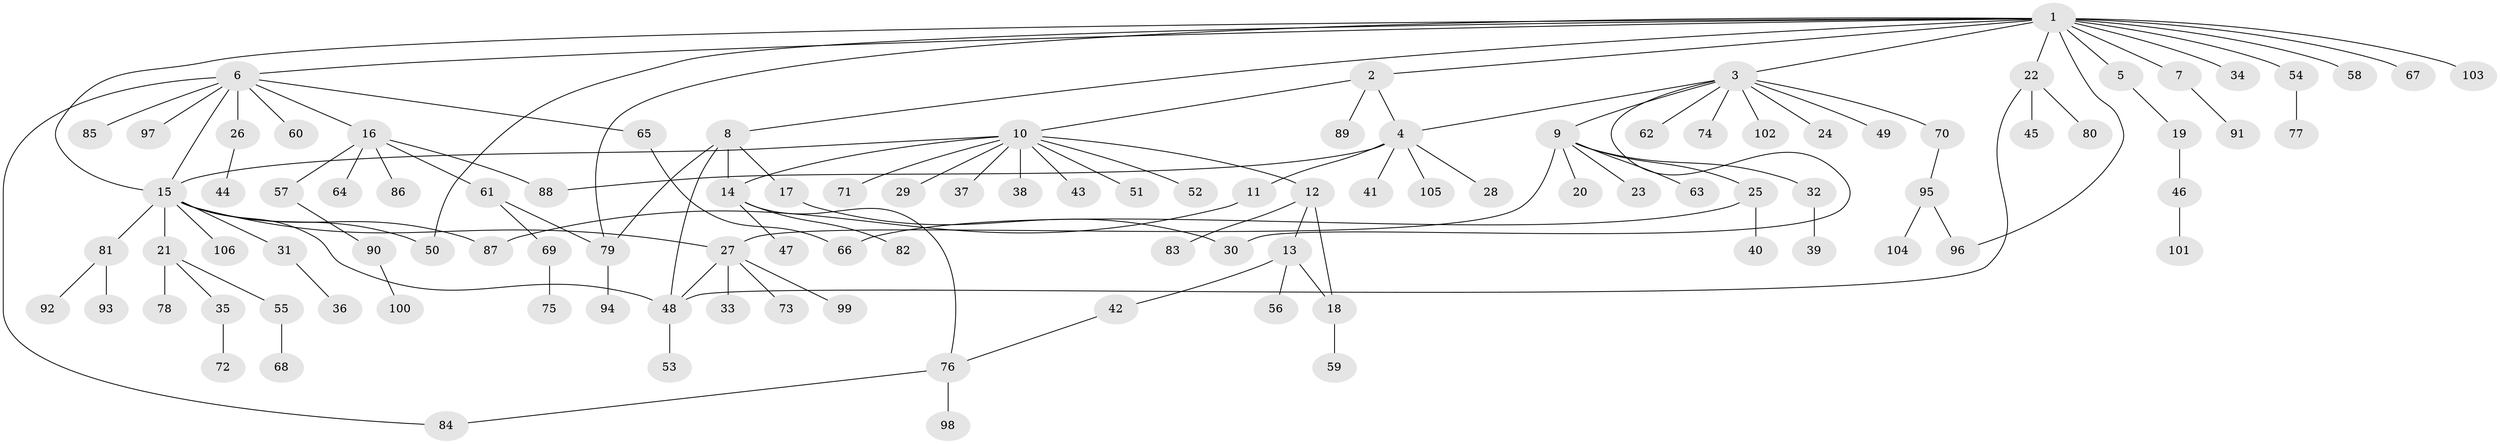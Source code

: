 // coarse degree distribution, {8: 0.0625, 7: 0.03125, 6: 0.03125, 1: 0.3125, 4: 0.09375, 5: 0.03125, 2: 0.25, 3: 0.15625, 9: 0.03125}
// Generated by graph-tools (version 1.1) at 2025/50/03/04/25 22:50:16]
// undirected, 106 vertices, 124 edges
graph export_dot {
  node [color=gray90,style=filled];
  1;
  2;
  3;
  4;
  5;
  6;
  7;
  8;
  9;
  10;
  11;
  12;
  13;
  14;
  15;
  16;
  17;
  18;
  19;
  20;
  21;
  22;
  23;
  24;
  25;
  26;
  27;
  28;
  29;
  30;
  31;
  32;
  33;
  34;
  35;
  36;
  37;
  38;
  39;
  40;
  41;
  42;
  43;
  44;
  45;
  46;
  47;
  48;
  49;
  50;
  51;
  52;
  53;
  54;
  55;
  56;
  57;
  58;
  59;
  60;
  61;
  62;
  63;
  64;
  65;
  66;
  67;
  68;
  69;
  70;
  71;
  72;
  73;
  74;
  75;
  76;
  77;
  78;
  79;
  80;
  81;
  82;
  83;
  84;
  85;
  86;
  87;
  88;
  89;
  90;
  91;
  92;
  93;
  94;
  95;
  96;
  97;
  98;
  99;
  100;
  101;
  102;
  103;
  104;
  105;
  106;
  1 -- 2;
  1 -- 3;
  1 -- 5;
  1 -- 6;
  1 -- 7;
  1 -- 8;
  1 -- 15;
  1 -- 22;
  1 -- 34;
  1 -- 50;
  1 -- 54;
  1 -- 58;
  1 -- 67;
  1 -- 79;
  1 -- 96;
  1 -- 103;
  2 -- 4;
  2 -- 10;
  2 -- 89;
  3 -- 4;
  3 -- 9;
  3 -- 24;
  3 -- 30;
  3 -- 49;
  3 -- 62;
  3 -- 70;
  3 -- 74;
  3 -- 102;
  4 -- 11;
  4 -- 28;
  4 -- 41;
  4 -- 88;
  4 -- 105;
  5 -- 19;
  6 -- 15;
  6 -- 16;
  6 -- 26;
  6 -- 60;
  6 -- 65;
  6 -- 84;
  6 -- 85;
  6 -- 97;
  7 -- 91;
  8 -- 14;
  8 -- 17;
  8 -- 48;
  8 -- 79;
  9 -- 20;
  9 -- 23;
  9 -- 25;
  9 -- 27;
  9 -- 32;
  9 -- 63;
  10 -- 12;
  10 -- 14;
  10 -- 15;
  10 -- 29;
  10 -- 37;
  10 -- 38;
  10 -- 43;
  10 -- 51;
  10 -- 52;
  10 -- 71;
  11 -- 87;
  12 -- 13;
  12 -- 18;
  12 -- 83;
  13 -- 18;
  13 -- 42;
  13 -- 56;
  14 -- 47;
  14 -- 76;
  14 -- 82;
  15 -- 21;
  15 -- 27;
  15 -- 31;
  15 -- 48;
  15 -- 50;
  15 -- 81;
  15 -- 87;
  15 -- 106;
  16 -- 57;
  16 -- 61;
  16 -- 64;
  16 -- 86;
  16 -- 88;
  17 -- 30;
  18 -- 59;
  19 -- 46;
  21 -- 35;
  21 -- 55;
  21 -- 78;
  22 -- 45;
  22 -- 48;
  22 -- 80;
  25 -- 40;
  25 -- 66;
  26 -- 44;
  27 -- 33;
  27 -- 48;
  27 -- 73;
  27 -- 99;
  31 -- 36;
  32 -- 39;
  35 -- 72;
  42 -- 76;
  46 -- 101;
  48 -- 53;
  54 -- 77;
  55 -- 68;
  57 -- 90;
  61 -- 69;
  61 -- 79;
  65 -- 66;
  69 -- 75;
  70 -- 95;
  76 -- 84;
  76 -- 98;
  79 -- 94;
  81 -- 92;
  81 -- 93;
  90 -- 100;
  95 -- 96;
  95 -- 104;
}
